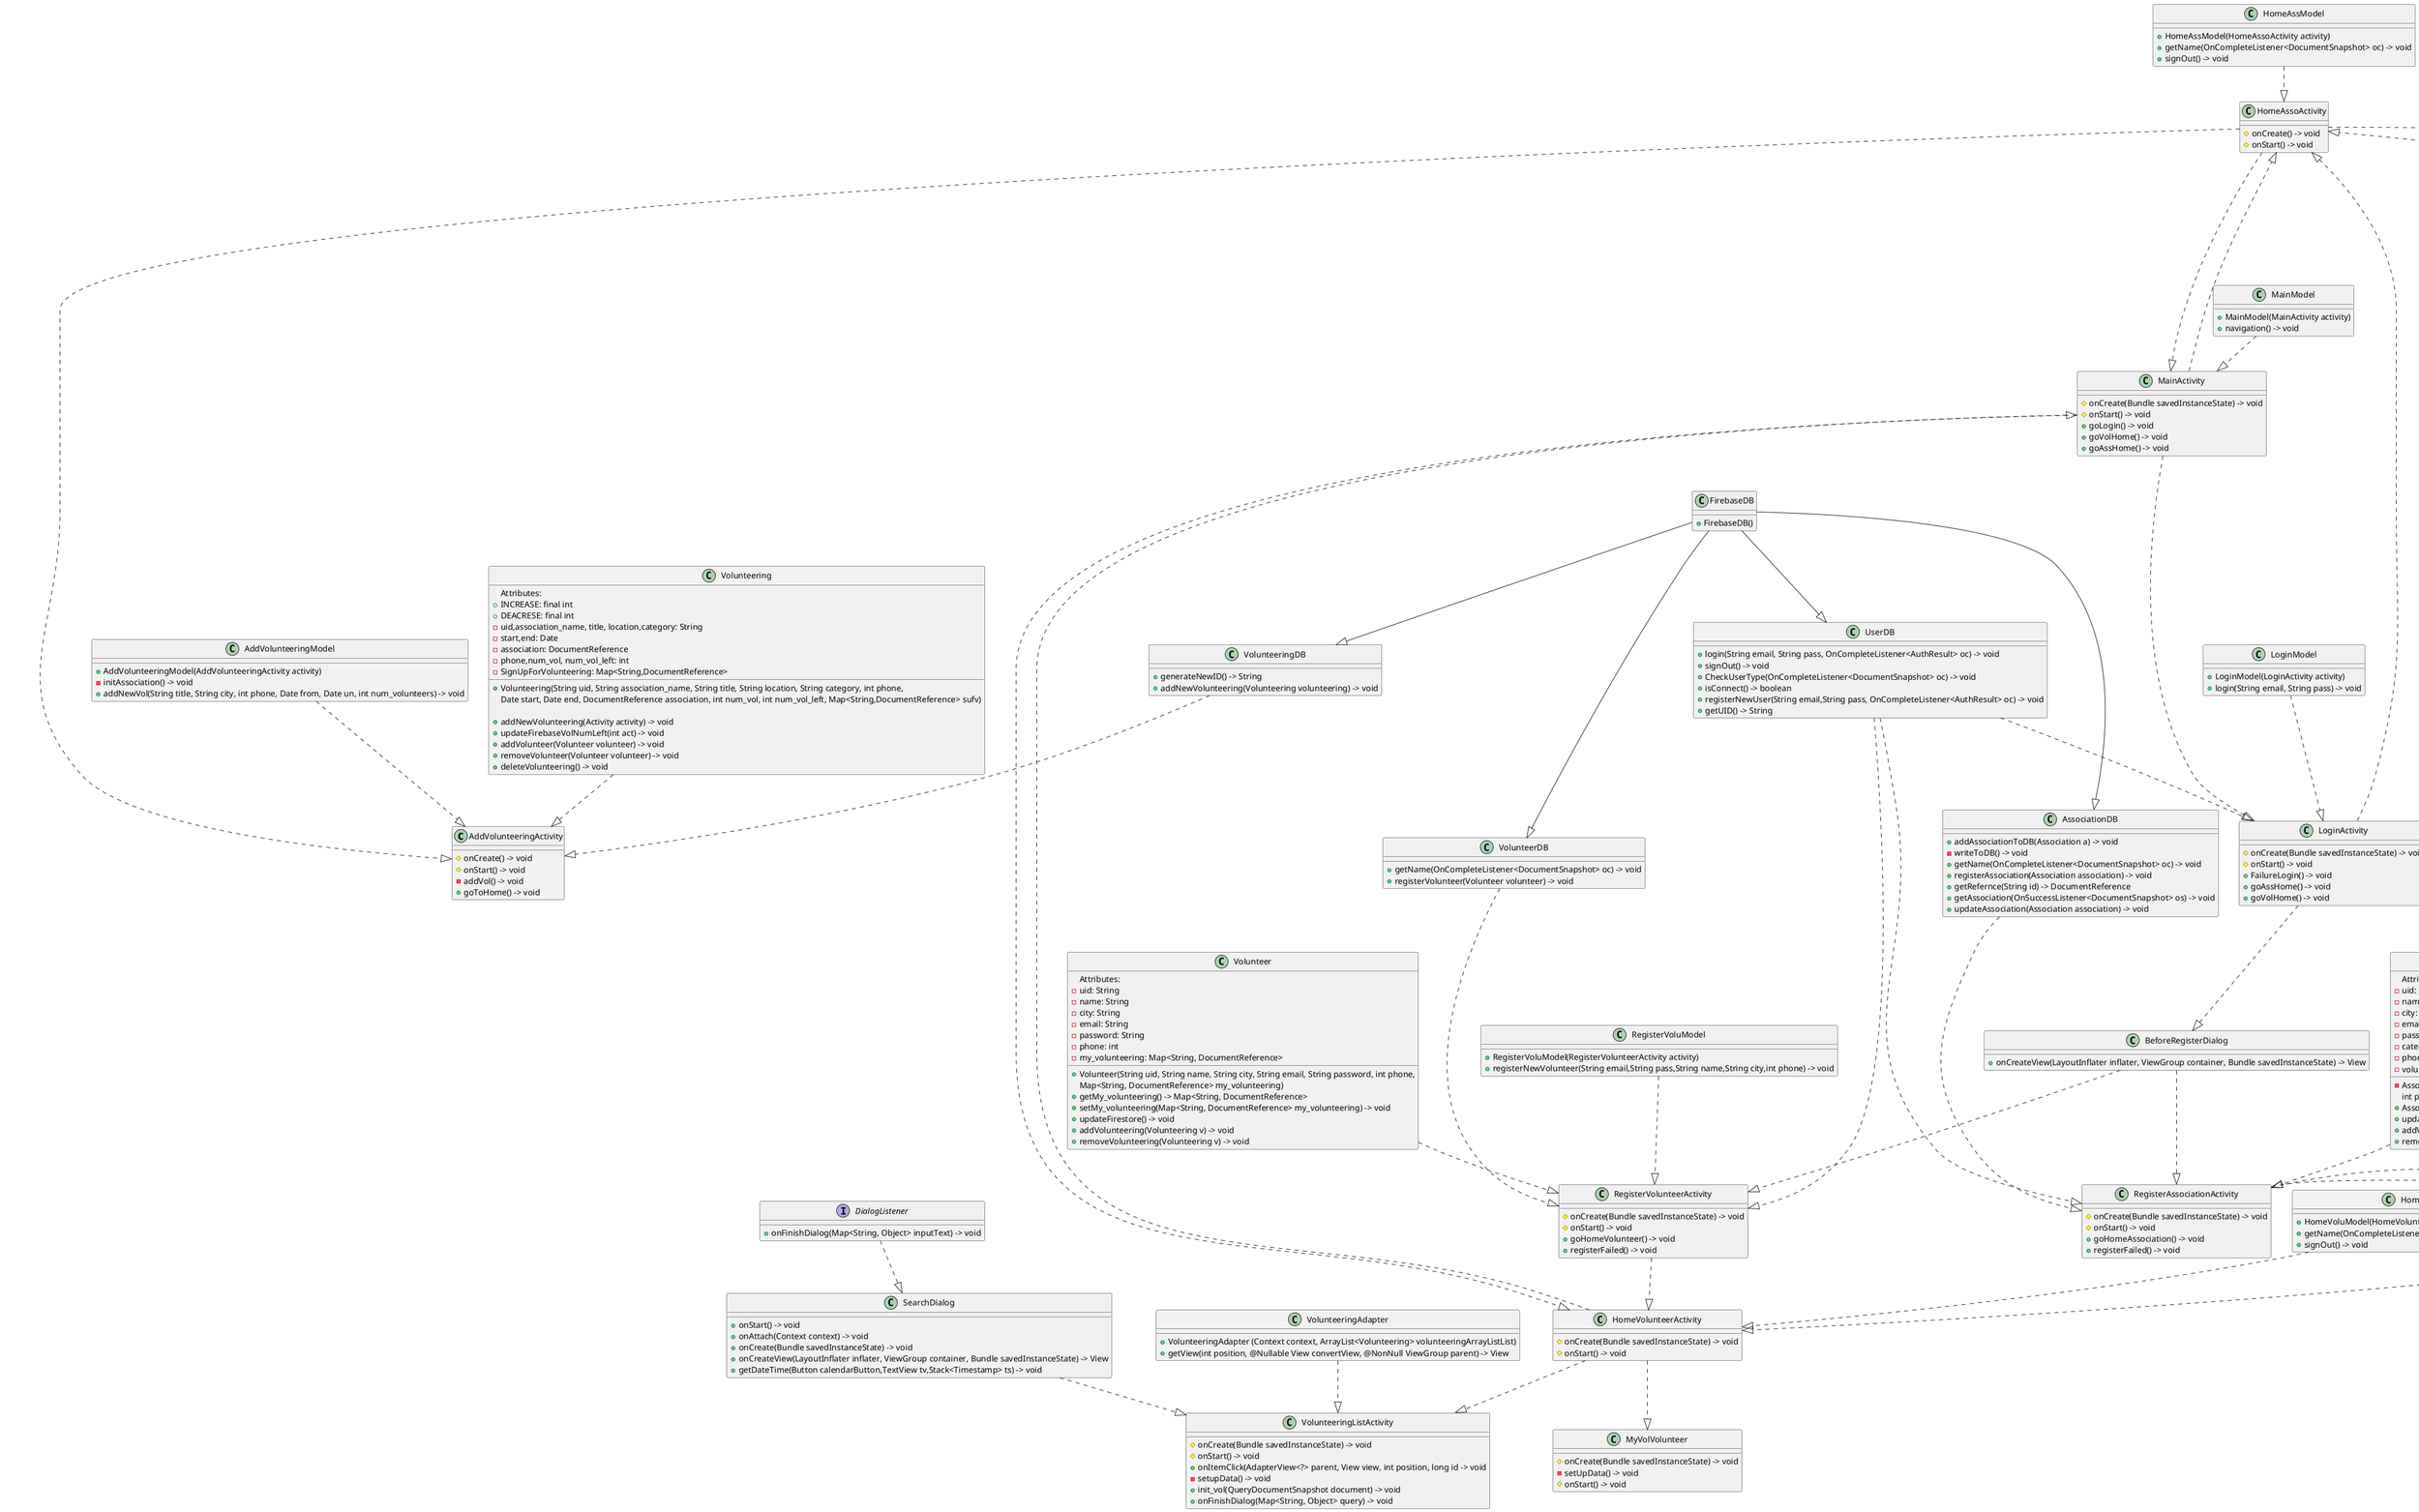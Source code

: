 @startuml
'https://plantuml.com/sequence-diagram

' + : Public
' - : Private
' # : Protected

'my application:'

class AddVolunteeringActivity
{
    # onCreate() -> void
    # onStart() -> void
    - addVol() -> void
    + goToHome() -> void
}

class HomeAssoActivity
{
    # onCreate() -> void
    # onStart() -> void
}

class HomeVolunteerActivity
{
    # onCreate(Bundle savedInstanceState) -> void
    # onStart() -> void
}

class LoginActivity
{
    # onCreate(Bundle savedInstanceState) -> void
    # onStart() -> void
    + FailureLogin() -> void
    + goAssHome() -> void
    + goVolHome() -> void
}

class MainActivity
{
    # onCreate(Bundle savedInstanceState) -> void
    # onStart() -> void
    + goLogin() -> void
    + goVolHome() -> void
    + goAssHome() -> void
}

class RegisterAssociationActivity
{
    # onCreate(Bundle savedInstanceState) -> void
    # onStart() -> void
    + goHomeAssociation() -> void
    + registerFailed() -> void
}

class RegisterVolunteerActivity
{
    # onCreate(Bundle savedInstanceState) -> void
    # onStart() -> void
    + goHomeVolunteer() -> void
    + registerFailed() -> void
}

class VolunteeringAdapter
{
    + VolunteeringAdapter (Context context, ArrayList<Volunteering> volunteeringArrayListList)
    + getView(int position, @Nullable View convertView, @NonNull ViewGroup parent) -> View
}

class VolunteeringListActivity
{
    # onCreate(Bundle savedInstanceState) -> void
    # onStart() -> void
    + onItemClick(AdapterView<?> parent, View view, int position, long id -> void
    - setupData() -> void
    + init_vol(QueryDocumentSnapshot document) -> void
    + onFinishDialog(Map<String, Object> query) -> void
}

class MyVolAssociation
{
    # onCreate(Bundle savedInstanceState) -> void
    - setUpData() -> void
    # onStart() -> void
}

class MyVolVolunteer
{
    # onCreate(Bundle savedInstanceState) -> void
    - setUpData() -> void
    # onStart() -> void
}

'dialogs:'

interface DialogListener
{
    + onFinishDialog(Map<String, Object> inputText) -> void
}

class BeforeRegisterDialog
{
    + onCreateView(LayoutInflater inflater, ViewGroup container, Bundle savedInstanceState) -> View
}

class SearchDialog
{
    + onStart() -> void
    + onAttach(Context context) -> void
    + onCreate(Bundle savedInstanceState) -> void
    + onCreateView(LayoutInflater inflater, ViewGroup container, Bundle savedInstanceState) -> View
    + getDateTime(Button calendarButton,TextView tv,Stack<Timestamp> ts) -> void
}

'objects:'

class Association
{
    Attributes:
    - uid: String
    - name: String
    - city: String
    - email: String
    - password: String
    - category: String
    - phone: int
    - volunteering: Map<String, DocumentReference>

'    + Association()
    - Association(String uid, String name, String email, String password, String category,
                       int phone, Map<String, DocumentReference> volunteering)
    + Association(DocumentReference dr)
'    + getUid() -> String
'    + setUid(String uid) -> void
'    + getName() -> String
'    + setName(String name) -> void
'    + getEmail() -> String
'    + setEmail(String email) -> void
'    + getPassword() -> String
'    + setPassword(String password) -> void
'    + getCategory() -> String
'    + setCategory(String category) -> void
'    + getPhone() -> int
'    + setPhone(int phone) -> void
'    + getMy_volunteering() -> Map<String, DocumentReference>
'    + setMy_volunteering(Map<String, DocumentReference> my_volunteering) -> void
    + updateFirestore() -> void
    + addVolunteering(Volunteering v) -> void
    + removeVolunteering(Volunteering v) -> void
}

class Volunteer
{
    Attributes:
    - uid: String
    - name: String
    - city: String
    - email: String
    - password: String
    - phone: int
    - my_volunteering: Map<String, DocumentReference>

'    + Volunteer()
    + Volunteer(String uid, String name, String city, String email, String password, int phone,
                     Map<String, DocumentReference> my_volunteering)
'    + String getUid() -> String
'    + setUid(String uid) -> void
'    + String getName() -> String
'    + setName(String name) -> void
'    + getCity() -> String
'    + setCity(String city) -> void
'    + getEmail() -> String
'    + setEmail(String email) -> void
'    + getPassword() -> String
'    + setPassword(String password) -> void
'    + getPhone() -> int
'    + setPhone(int phone) -> void
    + getMy_volunteering() -> Map<String, DocumentReference>
    + setMy_volunteering(Map<String, DocumentReference> my_volunteering) -> void
    + updateFirestore() -> void
    + addVolunteering(Volunteering v) -> void
    + removeVolunteering(Volunteering v) -> void
}

class Volunteering
{
    Attributes:
    + INCREASE: final int
    + DEACRESE: final int
    - uid,association_name, title, location,category: String
    - start,end: Date
    - association: DocumentReference
    - phone,num_vol, num_vol_left: int
    - SignUpForVolunteering: Map<String,DocumentReference>

'    + Volunteering()
'    + String getUid()
'    + void setUid(String uid)
'    + String getAssociation_name()
'    + void setAssociation_name(String association_name)
'    + String getTitle()
'    + void setTitle(String title)
'    + String getLocation()
'    + void setLocation(String location)
'    + String getCategory()
'    + void setCategory(String category)
'    + int getPhone()
'    + void setPhone(int phone)
'    + Date getStart()
'    + void setStart(Date start)
'    + Date getEnd()
'    + void setEnd(Date end)
'    + DocumentReference getAssociation()
'    + void setAssociation(DocumentReference association)
'    + int getNum_vol()
'    + void setNum_vol(int num_vol)
'    + int getNum_vol_left()
'    + void setNum_vol_left(int num_vol_left)
'    + Map<String, DocumentReference> getSignUpForVolunteering()
'    + void setSignUpForVolunteering(Map<String, DocumentReference> signUpForVolunteering)
    + Volunteering(String uid, String association_name, String title, String location, String category, int phone,
     Date start, Date end, DocumentReference association, int num_vol, int num_vol_left, Map<String,DocumentReference> sufv)

    + addNewVolunteering(Activity activity) -> void
    + updateFirebaseVolNumLeft(int act) -> void
    + addVolunteer(Volunteer volunteer) -> void
    + removeVolunteer(Volunteer volunteer) -> void
    + deleteVolunteering() -> void
}

'models:'

class AddVolunteeringModel
{
    + AddVolunteeringModel(AddVolunteeringActivity activity)
    - initAssociation() -> void
    + addNewVol(String title, String city, int phone, Date from, Date un, int num_volunteers) -> void
}

class HomeAssModel
{
    + HomeAssModel(HomeAssoActivity activity)
    + getName(OnCompleteListener<DocumentSnapshot> oc) -> void
    + signOut() -> void
}

class HomeVoluModel
{
    + HomeVoluModel(HomeVolunteerActivity activity)
    + getName(OnCompleteListener<DocumentSnapshot> oc) -> void
    + signOut() -> void
}

class LoginModel
{
    + LoginModel(LoginActivity activity)
    + login(String email, String pass) -> void
}

class MainModel
{
    + MainModel(MainActivity activity)
    + navigation() -> void
}

class RegisterAssModel
{
    + RegisterAssModel(RegisterAssociationActivity activity)
    + registerNewAssociation(String email,String pass,String name,String category,int phone) -> void
}

class RegisterVoluModel
{
    + RegisterVoluModel(RegisterVolunteerActivity activity)
    + registerNewVolunteer(String email,String pass,String name,String city,int phone) -> void
}

'firebase.db:'

class AssociationDB
{
    + addAssociationToDB(Association a) -> void
    - writeToDB() -> void
    + getName(OnCompleteListener<DocumentSnapshot> oc) -> void
    + registerAssociation(Association association) -> void
    + getRefernce(String id) -> DocumentReference
    + getAssociation(OnSuccessListener<DocumentSnapshot> os) -> void
    + updateAssociation(Association association) -> void
}

class FirebaseDB
{
    + FirebaseDB()
}

class UserDB
{
    + login(String email, String pass, OnCompleteListener<AuthResult> oc) -> void
    + signOut() -> void
    + CheckUserType(OnCompleteListener<DocumentSnapshot> oc) -> void
    + isConnect() -> boolean
    + registerNewUser(String email,String pass, OnCompleteListener<AuthResult> oc) -> void
    + getUID() -> String
}

class VolunteerDB
{
    + getName(OnCompleteListener<DocumentSnapshot> oc) -> void
    + registerVolunteer(Volunteer volunteer) -> void
}

class VolunteeringDB
{
    + generateNewID() -> String
    + addNewVolunteering(Volunteering volunteering) -> void
}

'connections:'

' From main to login OR home activities

MainActivity ....|> LoginActivity
MainActivity ....|> HomeVolunteerActivity
MainActivity ....|> HomeAssoActivity

' From login to home activities (with login or register):

LoginActivity ..|> BeforeRegisterDialog
LoginActivity ..|> HomeVolunteerActivity
LoginActivity ..|> HomeAssoActivity
BeforeRegisterDialog ..|> RegisterVolunteerActivity
BeforeRegisterDialog ..|> RegisterAssociationActivity
RegisterVolunteerActivity ..|> HomeVolunteerActivity
RegisterAssociationActivity ..|> HomeAssoActivity

' From home activities to actions activities:

HomeAssoActivity ..|> AddVolunteeringActivity
HomeVolunteerActivity ..|> VolunteeringListActivity
DialogListener ..|> SearchDialog
VolunteeringAdapter ..|> VolunteeringListActivity
SearchDialog ..|> VolunteeringListActivity
HomeAssoActivity ..|> MyVolAssociation
HomeVolunteerActivity ..|> MyVolVolunteer

' Log out:

HomeAssoActivity ..|> MainActivity
HomeVolunteerActivity ..|> MainActivity

' MVC dependencies:

MainModel ..|> MainActivity
LoginModel ..|> LoginActivity
HomeVoluModel ..|> HomeVolunteerActivity
HomeAssModel ..|> HomeAssoActivity
AddVolunteeringModel ..|> AddVolunteeringActivity
RegisterAssModel ..|> RegisterAssociationActivity
RegisterVoluModel ..|> RegisterVolunteerActivity

FirebaseDB --|> UserDB
FirebaseDB --|> AssociationDB
FirebaseDB --|> VolunteerDB
FirebaseDB --|> VolunteeringDB

AssociationDB ..|> RegisterAssociationActivity
VolunteerDB ..|> RegisterVolunteerActivity
VolunteeringDB ..|> AddVolunteeringActivity
UserDB ..|> LoginActivity
UserDB ..|> RegisterVolunteerActivity
UserDB ..|> RegisterAssociationActivity

' Objects dependencies:

Association ..|> RegisterAssociationActivity
Volunteer ..|> RegisterVolunteerActivity
Volunteering ..|> AddVolunteeringActivity


@enduml
@enduml
